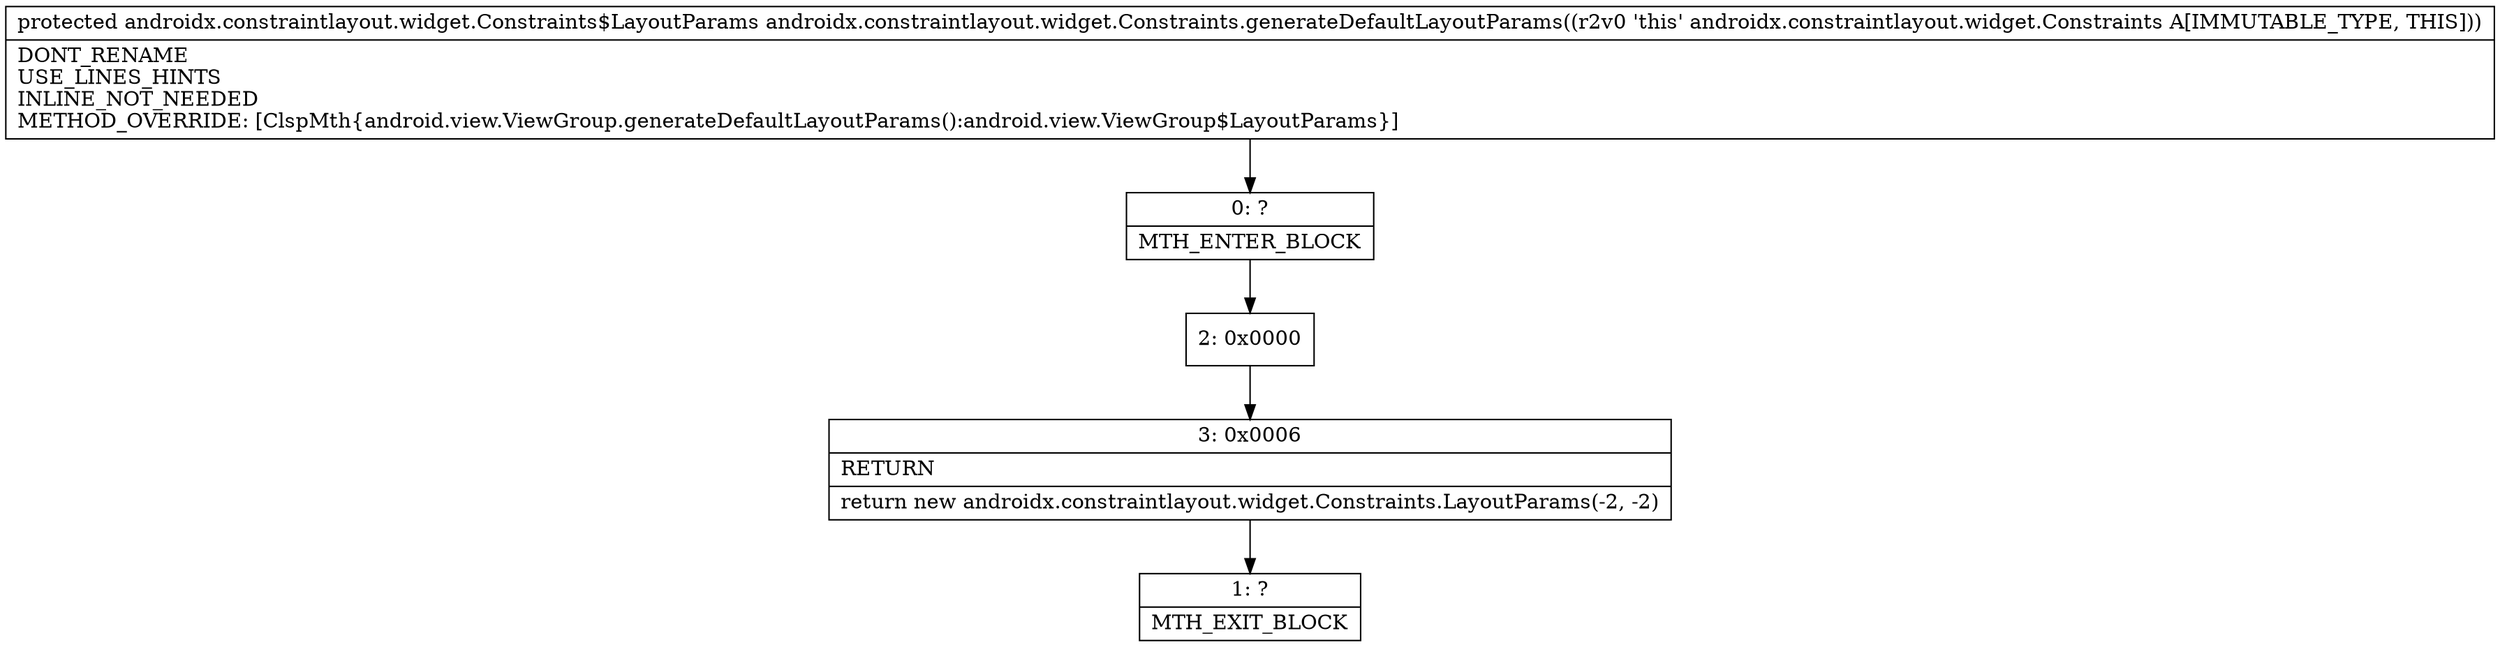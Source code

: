 digraph "CFG forandroidx.constraintlayout.widget.Constraints.generateDefaultLayoutParams()Landroidx\/constraintlayout\/widget\/Constraints$LayoutParams;" {
Node_0 [shape=record,label="{0\:\ ?|MTH_ENTER_BLOCK\l}"];
Node_2 [shape=record,label="{2\:\ 0x0000}"];
Node_3 [shape=record,label="{3\:\ 0x0006|RETURN\l|return new androidx.constraintlayout.widget.Constraints.LayoutParams(\-2, \-2)\l}"];
Node_1 [shape=record,label="{1\:\ ?|MTH_EXIT_BLOCK\l}"];
MethodNode[shape=record,label="{protected androidx.constraintlayout.widget.Constraints$LayoutParams androidx.constraintlayout.widget.Constraints.generateDefaultLayoutParams((r2v0 'this' androidx.constraintlayout.widget.Constraints A[IMMUTABLE_TYPE, THIS]))  | DONT_RENAME\lUSE_LINES_HINTS\lINLINE_NOT_NEEDED\lMETHOD_OVERRIDE: [ClspMth\{android.view.ViewGroup.generateDefaultLayoutParams():android.view.ViewGroup$LayoutParams\}]\l}"];
MethodNode -> Node_0;Node_0 -> Node_2;
Node_2 -> Node_3;
Node_3 -> Node_1;
}

